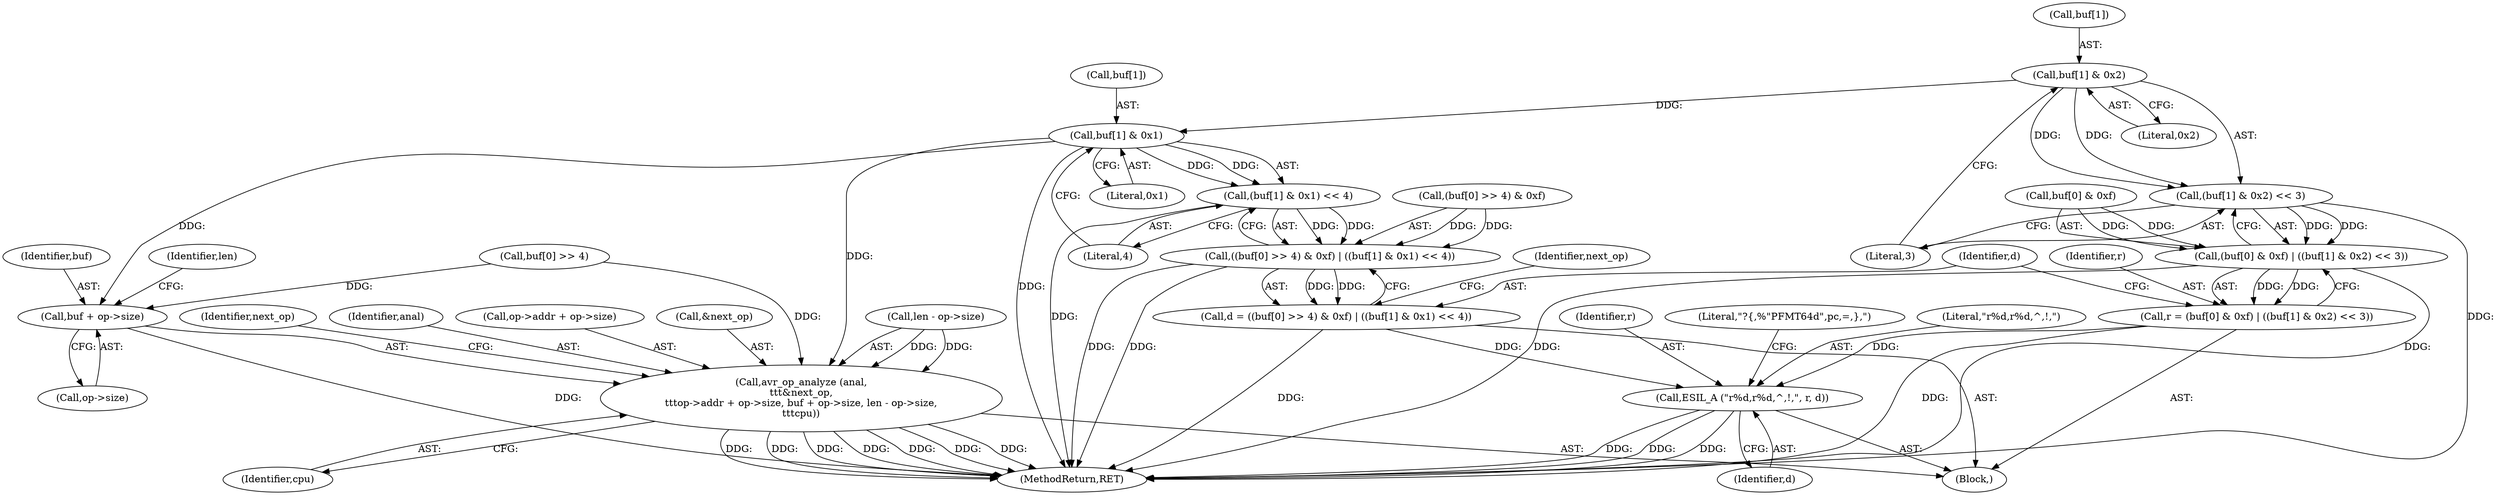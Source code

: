 digraph "0_radare2_9d348bcc2c4bbd3805e7eec97b594be9febbdf9a@array" {
"1000117" [label="(Call,buf[1] & 0x2)"];
"1000116" [label="(Call,(buf[1] & 0x2) << 3)"];
"1000110" [label="(Call,(buf[0] & 0xf) | ((buf[1] & 0x2) << 3))"];
"1000108" [label="(Call,r = (buf[0] & 0xf) | ((buf[1] & 0x2) << 3))"];
"1000189" [label="(Call,ESIL_A (\"r%d,r%d,^,!,\", r, d))"];
"1000135" [label="(Call,buf[1] & 0x1)"];
"1000134" [label="(Call,(buf[1] & 0x1) << 4)"];
"1000126" [label="(Call,((buf[0] >> 4) & 0xf) | ((buf[1] & 0x1) << 4))"];
"1000124" [label="(Call,d = ((buf[0] >> 4) & 0xf) | ((buf[1] & 0x1) << 4))"];
"1000144" [label="(Call,avr_op_analyze (anal,\n\t\t\t&next_op,\n\t\t\top->addr + op->size, buf + op->size, len - op->size,\n\t\t\tcpu))"];
"1000155" [label="(Call,buf + op->size)"];
"1000157" [label="(Call,op->size)"];
"1000117" [label="(Call,buf[1] & 0x2)"];
"1000140" [label="(Literal,4)"];
"1000110" [label="(Call,(buf[0] & 0xf) | ((buf[1] & 0x2) << 3))"];
"1000156" [label="(Identifier,buf)"];
"1000108" [label="(Call,r = (buf[0] & 0xf) | ((buf[1] & 0x2) << 3))"];
"1000118" [label="(Call,buf[1])"];
"1000155" [label="(Call,buf + op->size)"];
"1000136" [label="(Call,buf[1])"];
"1000161" [label="(Identifier,len)"];
"1000135" [label="(Call,buf[1] & 0x1)"];
"1000192" [label="(Identifier,d)"];
"1000111" [label="(Call,buf[0] & 0xf)"];
"1000160" [label="(Call,len - op->size)"];
"1000169" [label="(Identifier,next_op)"];
"1000106" [label="(Block,)"];
"1000165" [label="(Identifier,cpu)"];
"1000198" [label="(MethodReturn,RET)"];
"1000134" [label="(Call,(buf[1] & 0x1) << 4)"];
"1000145" [label="(Identifier,anal)"];
"1000122" [label="(Literal,3)"];
"1000189" [label="(Call,ESIL_A (\"r%d,r%d,^,!,\", r, d))"];
"1000128" [label="(Call,buf[0] >> 4)"];
"1000126" [label="(Call,((buf[0] >> 4) & 0xf) | ((buf[1] & 0x1) << 4))"];
"1000125" [label="(Identifier,d)"];
"1000116" [label="(Call,(buf[1] & 0x2) << 3)"];
"1000139" [label="(Literal,0x1)"];
"1000127" [label="(Call,(buf[0] >> 4) & 0xf)"];
"1000191" [label="(Identifier,r)"];
"1000148" [label="(Call,op->addr + op->size)"];
"1000146" [label="(Call,&next_op)"];
"1000143" [label="(Identifier,next_op)"];
"1000121" [label="(Literal,0x2)"];
"1000194" [label="(Literal,\"?{,%\"PFMT64d\",pc,=,},\")"];
"1000109" [label="(Identifier,r)"];
"1000190" [label="(Literal,\"r%d,r%d,^,!,\")"];
"1000124" [label="(Call,d = ((buf[0] >> 4) & 0xf) | ((buf[1] & 0x1) << 4))"];
"1000144" [label="(Call,avr_op_analyze (anal,\n\t\t\t&next_op,\n\t\t\top->addr + op->size, buf + op->size, len - op->size,\n\t\t\tcpu))"];
"1000117" -> "1000116"  [label="AST: "];
"1000117" -> "1000121"  [label="CFG: "];
"1000118" -> "1000117"  [label="AST: "];
"1000121" -> "1000117"  [label="AST: "];
"1000122" -> "1000117"  [label="CFG: "];
"1000117" -> "1000116"  [label="DDG: "];
"1000117" -> "1000116"  [label="DDG: "];
"1000117" -> "1000135"  [label="DDG: "];
"1000116" -> "1000110"  [label="AST: "];
"1000116" -> "1000122"  [label="CFG: "];
"1000122" -> "1000116"  [label="AST: "];
"1000110" -> "1000116"  [label="CFG: "];
"1000116" -> "1000198"  [label="DDG: "];
"1000116" -> "1000110"  [label="DDG: "];
"1000116" -> "1000110"  [label="DDG: "];
"1000110" -> "1000108"  [label="AST: "];
"1000111" -> "1000110"  [label="AST: "];
"1000108" -> "1000110"  [label="CFG: "];
"1000110" -> "1000198"  [label="DDG: "];
"1000110" -> "1000198"  [label="DDG: "];
"1000110" -> "1000108"  [label="DDG: "];
"1000110" -> "1000108"  [label="DDG: "];
"1000111" -> "1000110"  [label="DDG: "];
"1000111" -> "1000110"  [label="DDG: "];
"1000108" -> "1000106"  [label="AST: "];
"1000109" -> "1000108"  [label="AST: "];
"1000125" -> "1000108"  [label="CFG: "];
"1000108" -> "1000198"  [label="DDG: "];
"1000108" -> "1000189"  [label="DDG: "];
"1000189" -> "1000106"  [label="AST: "];
"1000189" -> "1000192"  [label="CFG: "];
"1000190" -> "1000189"  [label="AST: "];
"1000191" -> "1000189"  [label="AST: "];
"1000192" -> "1000189"  [label="AST: "];
"1000194" -> "1000189"  [label="CFG: "];
"1000189" -> "1000198"  [label="DDG: "];
"1000189" -> "1000198"  [label="DDG: "];
"1000189" -> "1000198"  [label="DDG: "];
"1000124" -> "1000189"  [label="DDG: "];
"1000135" -> "1000134"  [label="AST: "];
"1000135" -> "1000139"  [label="CFG: "];
"1000136" -> "1000135"  [label="AST: "];
"1000139" -> "1000135"  [label="AST: "];
"1000140" -> "1000135"  [label="CFG: "];
"1000135" -> "1000198"  [label="DDG: "];
"1000135" -> "1000134"  [label="DDG: "];
"1000135" -> "1000134"  [label="DDG: "];
"1000135" -> "1000144"  [label="DDG: "];
"1000135" -> "1000155"  [label="DDG: "];
"1000134" -> "1000126"  [label="AST: "];
"1000134" -> "1000140"  [label="CFG: "];
"1000140" -> "1000134"  [label="AST: "];
"1000126" -> "1000134"  [label="CFG: "];
"1000134" -> "1000198"  [label="DDG: "];
"1000134" -> "1000126"  [label="DDG: "];
"1000134" -> "1000126"  [label="DDG: "];
"1000126" -> "1000124"  [label="AST: "];
"1000127" -> "1000126"  [label="AST: "];
"1000124" -> "1000126"  [label="CFG: "];
"1000126" -> "1000198"  [label="DDG: "];
"1000126" -> "1000198"  [label="DDG: "];
"1000126" -> "1000124"  [label="DDG: "];
"1000126" -> "1000124"  [label="DDG: "];
"1000127" -> "1000126"  [label="DDG: "];
"1000127" -> "1000126"  [label="DDG: "];
"1000124" -> "1000106"  [label="AST: "];
"1000125" -> "1000124"  [label="AST: "];
"1000143" -> "1000124"  [label="CFG: "];
"1000124" -> "1000198"  [label="DDG: "];
"1000144" -> "1000106"  [label="AST: "];
"1000144" -> "1000165"  [label="CFG: "];
"1000145" -> "1000144"  [label="AST: "];
"1000146" -> "1000144"  [label="AST: "];
"1000148" -> "1000144"  [label="AST: "];
"1000155" -> "1000144"  [label="AST: "];
"1000160" -> "1000144"  [label="AST: "];
"1000165" -> "1000144"  [label="AST: "];
"1000169" -> "1000144"  [label="CFG: "];
"1000144" -> "1000198"  [label="DDG: "];
"1000144" -> "1000198"  [label="DDG: "];
"1000144" -> "1000198"  [label="DDG: "];
"1000144" -> "1000198"  [label="DDG: "];
"1000144" -> "1000198"  [label="DDG: "];
"1000144" -> "1000198"  [label="DDG: "];
"1000144" -> "1000198"  [label="DDG: "];
"1000128" -> "1000144"  [label="DDG: "];
"1000160" -> "1000144"  [label="DDG: "];
"1000160" -> "1000144"  [label="DDG: "];
"1000155" -> "1000157"  [label="CFG: "];
"1000156" -> "1000155"  [label="AST: "];
"1000157" -> "1000155"  [label="AST: "];
"1000161" -> "1000155"  [label="CFG: "];
"1000155" -> "1000198"  [label="DDG: "];
"1000128" -> "1000155"  [label="DDG: "];
}
